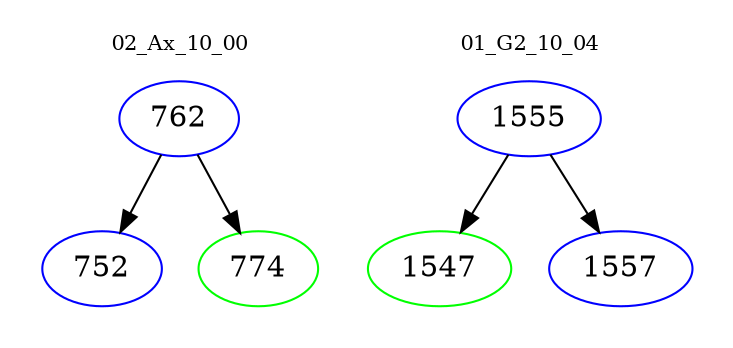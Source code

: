 digraph{
subgraph cluster_0 {
color = white
label = "02_Ax_10_00";
fontsize=10;
T0_762 [label="762", color="blue"]
T0_762 -> T0_752 [color="black"]
T0_752 [label="752", color="blue"]
T0_762 -> T0_774 [color="black"]
T0_774 [label="774", color="green"]
}
subgraph cluster_1 {
color = white
label = "01_G2_10_04";
fontsize=10;
T1_1555 [label="1555", color="blue"]
T1_1555 -> T1_1547 [color="black"]
T1_1547 [label="1547", color="green"]
T1_1555 -> T1_1557 [color="black"]
T1_1557 [label="1557", color="blue"]
}
}
